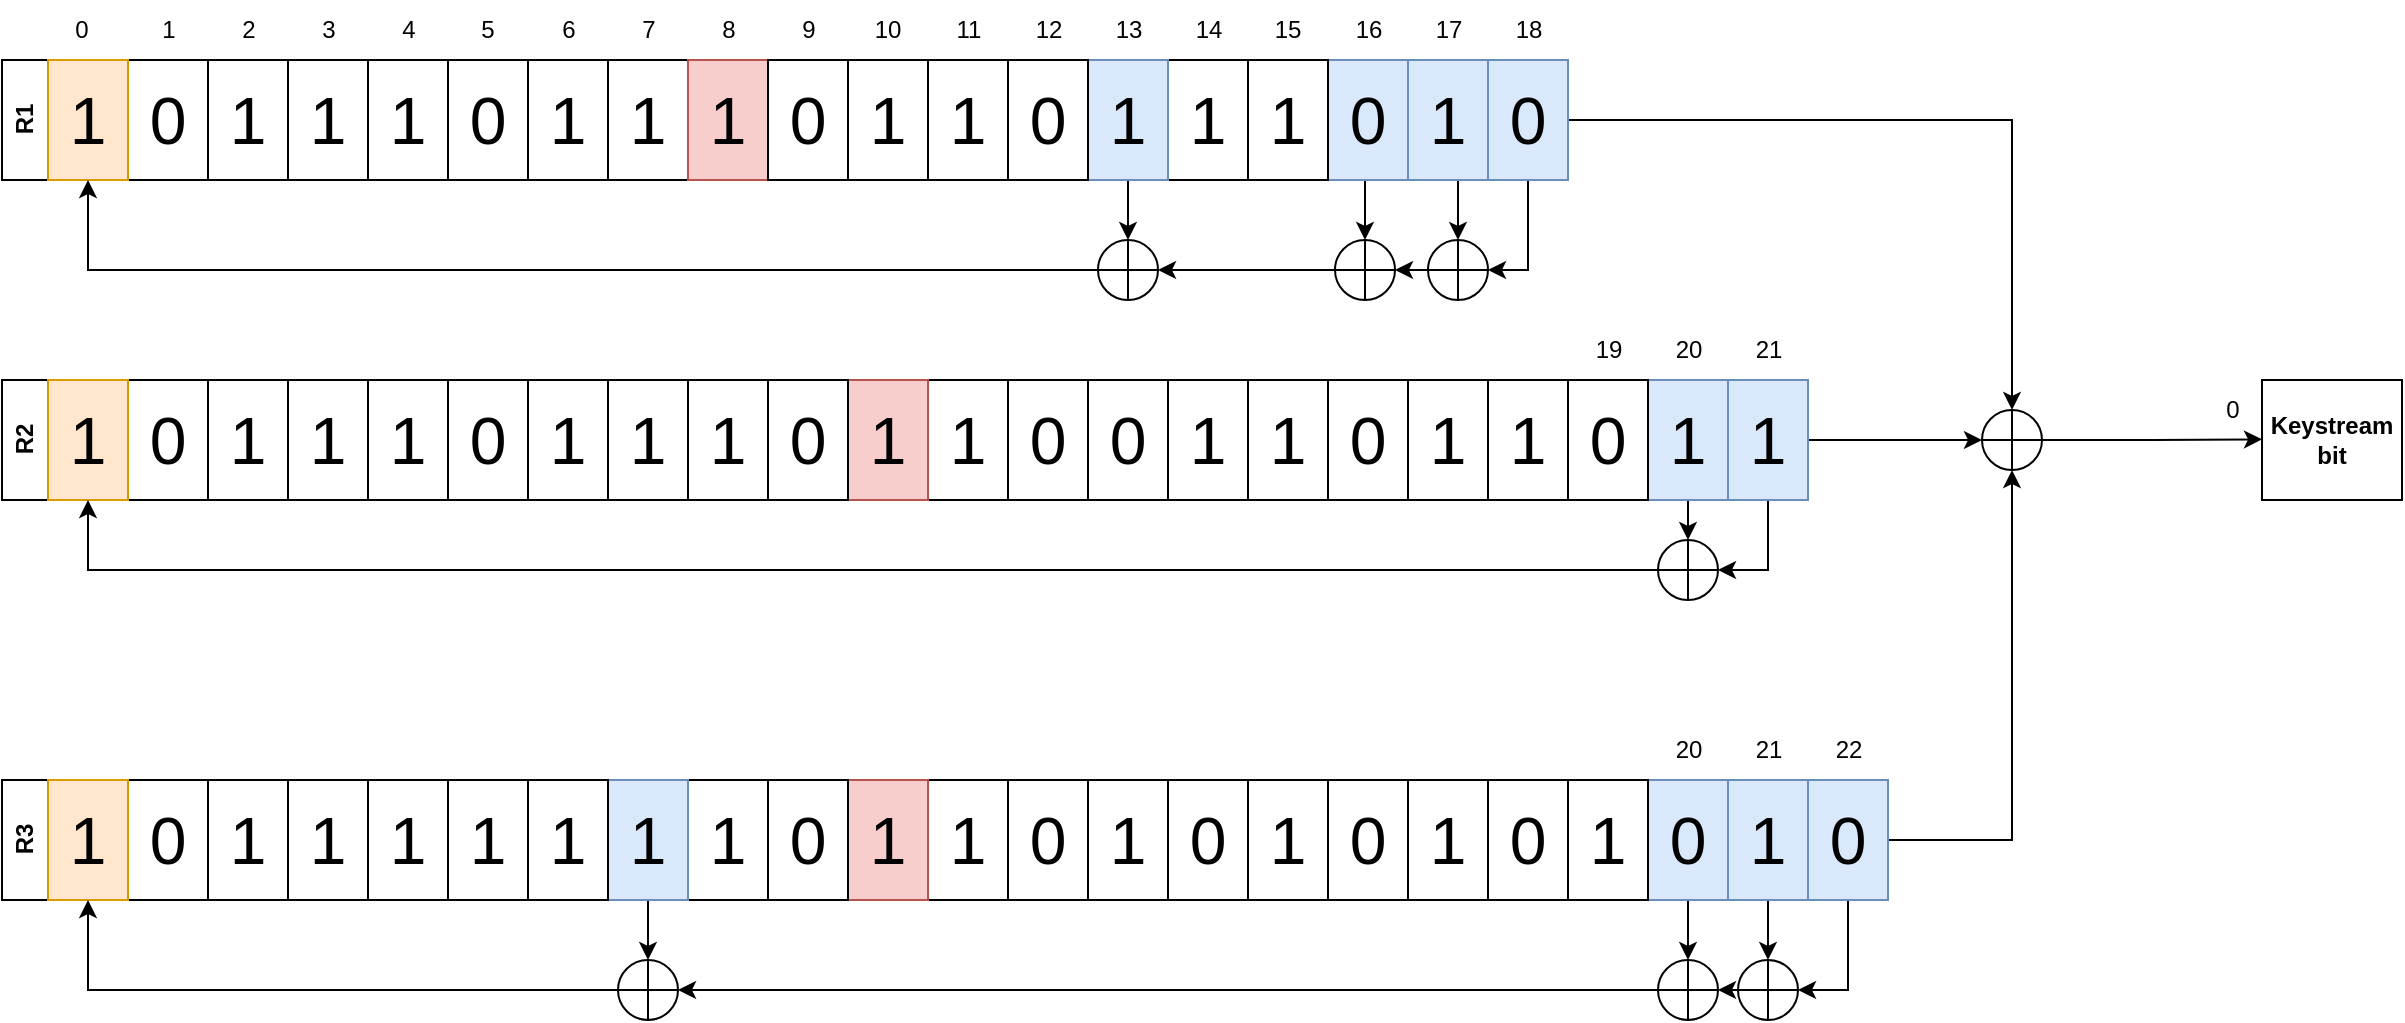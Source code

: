 <mxfile version="22.0.4" type="device">
  <diagram name="Stránka-1" id="olOWt7uCHdRaO86nPjoj">
    <mxGraphModel dx="344" dy="550" grid="1" gridSize="10" guides="1" tooltips="1" connect="1" arrows="1" fold="1" page="1" pageScale="1" pageWidth="827" pageHeight="1169" math="0" shadow="0">
      <root>
        <mxCell id="0" />
        <mxCell id="1" parent="0" />
        <mxCell id="4GWG__iaIDDm-0D2_337-187" style="edgeStyle=orthogonalEdgeStyle;rounded=0;orthogonalLoop=1;jettySize=auto;html=1;exitX=1;exitY=0.5;exitDx=0;exitDy=0;entryX=0;entryY=0.5;entryDx=0;entryDy=0;" edge="1" parent="1" source="4GWG__iaIDDm-0D2_337-28" target="4GWG__iaIDDm-0D2_337-184">
          <mxGeometry relative="1" as="geometry" />
        </mxCell>
        <mxCell id="4GWG__iaIDDm-0D2_337-28" value="R2" style="swimlane;horizontal=0;whiteSpace=wrap;html=1;container=0;" vertex="1" parent="1">
          <mxGeometry x="180" y="550" width="900" height="60" as="geometry" />
        </mxCell>
        <mxCell id="4GWG__iaIDDm-0D2_337-46" value="0" style="rounded=0;whiteSpace=wrap;html=1;fontSize=33;container=0;" vertex="1" parent="1">
          <mxGeometry x="243" y="550" width="40" height="60" as="geometry" />
        </mxCell>
        <mxCell id="4GWG__iaIDDm-0D2_337-47" value="1" style="rounded=0;whiteSpace=wrap;html=1;fontSize=33;container=0;" vertex="1" parent="1">
          <mxGeometry x="283" y="550" width="40" height="60" as="geometry" />
        </mxCell>
        <mxCell id="4GWG__iaIDDm-0D2_337-186" style="edgeStyle=orthogonalEdgeStyle;rounded=0;orthogonalLoop=1;jettySize=auto;html=1;exitX=1;exitY=0.5;exitDx=0;exitDy=0;entryX=0.5;entryY=1;entryDx=0;entryDy=0;" edge="1" parent="1" source="4GWG__iaIDDm-0D2_337-74" target="4GWG__iaIDDm-0D2_337-184">
          <mxGeometry relative="1" as="geometry" />
        </mxCell>
        <mxCell id="4GWG__iaIDDm-0D2_337-74" value="R3" style="swimlane;horizontal=0;whiteSpace=wrap;html=1;container=0;" vertex="1" parent="1">
          <mxGeometry x="180" y="750" width="943" height="60" as="geometry" />
        </mxCell>
        <mxCell id="4GWG__iaIDDm-0D2_337-92" value="0" style="rounded=0;whiteSpace=wrap;html=1;fontSize=33;container=0;" vertex="1" parent="1">
          <mxGeometry x="243" y="750" width="40" height="60" as="geometry" />
        </mxCell>
        <mxCell id="4GWG__iaIDDm-0D2_337-93" value="1" style="rounded=0;whiteSpace=wrap;html=1;fontSize=33;container=0;" vertex="1" parent="1">
          <mxGeometry x="283" y="750" width="40" height="60" as="geometry" />
        </mxCell>
        <mxCell id="4GWG__iaIDDm-0D2_337-75" value="1" style="rounded=0;whiteSpace=wrap;html=1;fontSize=33;container=0;fillColor=#ffe6cc;strokeColor=#d79b00;" vertex="1" parent="1">
          <mxGeometry x="203" y="750" width="40" height="60" as="geometry" />
        </mxCell>
        <mxCell id="4GWG__iaIDDm-0D2_337-76" value="1" style="rounded=0;whiteSpace=wrap;html=1;fontSize=33;container=0;" vertex="1" parent="1">
          <mxGeometry x="323" y="750" width="40" height="60" as="geometry" />
        </mxCell>
        <mxCell id="4GWG__iaIDDm-0D2_337-77" value="1" style="rounded=0;whiteSpace=wrap;html=1;fontSize=33;container=0;" vertex="1" parent="1">
          <mxGeometry x="363" y="750" width="40" height="60" as="geometry" />
        </mxCell>
        <mxCell id="4GWG__iaIDDm-0D2_337-175" style="edgeStyle=orthogonalEdgeStyle;rounded=0;orthogonalLoop=1;jettySize=auto;html=1;exitX=0.5;exitY=1;exitDx=0;exitDy=0;entryX=0.5;entryY=0;entryDx=0;entryDy=0;" edge="1" parent="1" source="4GWG__iaIDDm-0D2_337-78" target="4GWG__iaIDDm-0D2_337-172">
          <mxGeometry relative="1" as="geometry" />
        </mxCell>
        <mxCell id="4GWG__iaIDDm-0D2_337-78" value="1" style="rounded=0;whiteSpace=wrap;html=1;fontSize=33;container=0;fillColor=#dae8fc;strokeColor=#6c8ebf;" vertex="1" parent="1">
          <mxGeometry x="483" y="750" width="40" height="60" as="geometry" />
        </mxCell>
        <mxCell id="4GWG__iaIDDm-0D2_337-79" value="1" style="rounded=0;whiteSpace=wrap;html=1;fontSize=33;container=0;" vertex="1" parent="1">
          <mxGeometry x="443" y="750" width="40" height="60" as="geometry" />
        </mxCell>
        <mxCell id="4GWG__iaIDDm-0D2_337-80" value="1" style="rounded=0;whiteSpace=wrap;html=1;fontSize=33;container=0;" vertex="1" parent="1">
          <mxGeometry x="403" y="750" width="40" height="60" as="geometry" />
        </mxCell>
        <mxCell id="4GWG__iaIDDm-0D2_337-81" value="1" style="rounded=0;whiteSpace=wrap;html=1;fontSize=33;container=0;fillColor=none;strokeColor=none;" vertex="1" parent="1">
          <mxGeometry x="523" y="750" width="40" height="60" as="geometry" />
        </mxCell>
        <mxCell id="4GWG__iaIDDm-0D2_337-82" value="1" style="rounded=0;whiteSpace=wrap;html=1;fontSize=33;container=0;" vertex="1" parent="1">
          <mxGeometry x="643" y="750" width="40" height="60" as="geometry" />
        </mxCell>
        <mxCell id="4GWG__iaIDDm-0D2_337-83" value="1" style="rounded=0;whiteSpace=wrap;html=1;fontSize=33;container=0;fillColor=#f8cecc;strokeColor=#b85450;" vertex="1" parent="1">
          <mxGeometry x="603" y="750" width="40" height="60" as="geometry" />
        </mxCell>
        <mxCell id="4GWG__iaIDDm-0D2_337-84" value="0" style="rounded=0;whiteSpace=wrap;html=1;fontSize=33;container=0;" vertex="1" parent="1">
          <mxGeometry x="563" y="750" width="40" height="60" as="geometry" />
        </mxCell>
        <mxCell id="4GWG__iaIDDm-0D2_337-85" value="0" style="rounded=0;whiteSpace=wrap;html=1;fontSize=33;container=0;" vertex="1" parent="1">
          <mxGeometry x="923" y="750" width="40" height="60" as="geometry" />
        </mxCell>
        <mxCell id="4GWG__iaIDDm-0D2_337-86" value="1" style="rounded=0;whiteSpace=wrap;html=1;fontSize=33;container=0;" vertex="1" parent="1">
          <mxGeometry x="883" y="750" width="40" height="60" as="geometry" />
        </mxCell>
        <mxCell id="4GWG__iaIDDm-0D2_337-87" value="0" style="rounded=0;whiteSpace=wrap;html=1;fontSize=33;container=0;" vertex="1" parent="1">
          <mxGeometry x="843" y="750" width="40" height="60" as="geometry" />
        </mxCell>
        <mxCell id="4GWG__iaIDDm-0D2_337-88" value="1" style="rounded=0;whiteSpace=wrap;html=1;fontSize=33;container=0;" vertex="1" parent="1">
          <mxGeometry x="803" y="750" width="40" height="60" as="geometry" />
        </mxCell>
        <mxCell id="4GWG__iaIDDm-0D2_337-89" value="0" style="rounded=0;whiteSpace=wrap;html=1;fontSize=33;container=0;" vertex="1" parent="1">
          <mxGeometry x="763" y="750" width="40" height="60" as="geometry" />
        </mxCell>
        <mxCell id="4GWG__iaIDDm-0D2_337-90" value="1" style="rounded=0;whiteSpace=wrap;html=1;fontSize=33;container=0;" vertex="1" parent="1">
          <mxGeometry x="723" y="750" width="40" height="60" as="geometry" />
        </mxCell>
        <mxCell id="4GWG__iaIDDm-0D2_337-91" value="0" style="rounded=0;whiteSpace=wrap;html=1;fontSize=33;container=0;" vertex="1" parent="1">
          <mxGeometry x="683" y="750" width="40" height="60" as="geometry" />
        </mxCell>
        <mxCell id="4GWG__iaIDDm-0D2_337-188" style="edgeStyle=orthogonalEdgeStyle;rounded=0;orthogonalLoop=1;jettySize=auto;html=1;exitX=1;exitY=0.5;exitDx=0;exitDy=0;entryX=0.5;entryY=0;entryDx=0;entryDy=0;" edge="1" parent="1" source="4GWG__iaIDDm-0D2_337-5" target="4GWG__iaIDDm-0D2_337-184">
          <mxGeometry relative="1" as="geometry" />
        </mxCell>
        <mxCell id="4GWG__iaIDDm-0D2_337-5" value="R1" style="swimlane;horizontal=0;whiteSpace=wrap;html=1;container=0;" vertex="1" parent="1">
          <mxGeometry x="180" y="390" width="780" height="60" as="geometry" />
        </mxCell>
        <mxCell id="4GWG__iaIDDm-0D2_337-10" value="0" style="rounded=0;whiteSpace=wrap;html=1;fontSize=33;container=0;" vertex="1" parent="1">
          <mxGeometry x="243" y="390" width="40" height="60" as="geometry" />
        </mxCell>
        <mxCell id="4GWG__iaIDDm-0D2_337-11" value="1" style="rounded=0;whiteSpace=wrap;html=1;fontSize=33;container=0;" vertex="1" parent="1">
          <mxGeometry x="283" y="390" width="40" height="60" as="geometry" />
        </mxCell>
        <mxCell id="4GWG__iaIDDm-0D2_337-9" value="1" style="rounded=0;whiteSpace=wrap;html=1;fontSize=33;container=0;fillColor=#ffe6cc;strokeColor=#d79b00;" vertex="1" parent="1">
          <mxGeometry x="203" y="390" width="40" height="60" as="geometry" />
        </mxCell>
        <mxCell id="4GWG__iaIDDm-0D2_337-12" value="1" style="rounded=0;whiteSpace=wrap;html=1;fontSize=33;container=0;" vertex="1" parent="1">
          <mxGeometry x="323" y="390" width="40" height="60" as="geometry" />
        </mxCell>
        <mxCell id="4GWG__iaIDDm-0D2_337-13" value="1" style="rounded=0;whiteSpace=wrap;html=1;fontSize=33;container=0;" vertex="1" parent="1">
          <mxGeometry x="363" y="390" width="40" height="60" as="geometry" />
        </mxCell>
        <mxCell id="4GWG__iaIDDm-0D2_337-14" value="1" style="rounded=0;whiteSpace=wrap;html=1;fontSize=33;container=0;" vertex="1" parent="1">
          <mxGeometry x="483" y="390" width="40" height="60" as="geometry" />
        </mxCell>
        <mxCell id="4GWG__iaIDDm-0D2_337-15" value="1" style="rounded=0;whiteSpace=wrap;html=1;fontSize=33;container=0;" vertex="1" parent="1">
          <mxGeometry x="443" y="390" width="40" height="60" as="geometry" />
        </mxCell>
        <mxCell id="4GWG__iaIDDm-0D2_337-16" value="0" style="rounded=0;whiteSpace=wrap;html=1;fontSize=33;container=0;" vertex="1" parent="1">
          <mxGeometry x="403" y="390" width="40" height="60" as="geometry" />
        </mxCell>
        <mxCell id="4GWG__iaIDDm-0D2_337-17" value="1" style="rounded=0;whiteSpace=wrap;html=1;fontSize=33;container=0;fillColor=#f8cecc;strokeColor=#b85450;" vertex="1" parent="1">
          <mxGeometry x="523" y="390" width="40" height="60" as="geometry" />
        </mxCell>
        <mxCell id="4GWG__iaIDDm-0D2_337-18" value="1" style="rounded=0;whiteSpace=wrap;html=1;fontSize=33;container=0;" vertex="1" parent="1">
          <mxGeometry x="643" y="390" width="40" height="60" as="geometry" />
        </mxCell>
        <mxCell id="4GWG__iaIDDm-0D2_337-19" value="1" style="rounded=0;whiteSpace=wrap;html=1;fontSize=33;fillColor=none;strokeColor=default;container=0;" vertex="1" parent="1">
          <mxGeometry x="603" y="390" width="40" height="60" as="geometry" />
        </mxCell>
        <mxCell id="4GWG__iaIDDm-0D2_337-20" value="0" style="rounded=0;whiteSpace=wrap;html=1;fontSize=33;container=0;" vertex="1" parent="1">
          <mxGeometry x="563" y="390" width="40" height="60" as="geometry" />
        </mxCell>
        <mxCell id="4GWG__iaIDDm-0D2_337-159" style="edgeStyle=orthogonalEdgeStyle;rounded=0;orthogonalLoop=1;jettySize=auto;html=1;exitX=0.5;exitY=1;exitDx=0;exitDy=0;entryX=1;entryY=0.5;entryDx=0;entryDy=0;" edge="1" parent="1" source="4GWG__iaIDDm-0D2_337-21" target="4GWG__iaIDDm-0D2_337-154">
          <mxGeometry relative="1" as="geometry">
            <Array as="points">
              <mxPoint x="943" y="495" />
            </Array>
          </mxGeometry>
        </mxCell>
        <mxCell id="4GWG__iaIDDm-0D2_337-21" value="0" style="rounded=0;whiteSpace=wrap;html=1;fontSize=33;container=0;fillColor=#dae8fc;strokeColor=#6c8ebf;" vertex="1" parent="1">
          <mxGeometry x="923" y="390" width="40" height="60" as="geometry" />
        </mxCell>
        <mxCell id="4GWG__iaIDDm-0D2_337-158" style="edgeStyle=orthogonalEdgeStyle;rounded=0;orthogonalLoop=1;jettySize=auto;html=1;exitX=0.5;exitY=1;exitDx=0;exitDy=0;entryX=0.5;entryY=0;entryDx=0;entryDy=0;" edge="1" parent="1" source="4GWG__iaIDDm-0D2_337-22" target="4GWG__iaIDDm-0D2_337-154">
          <mxGeometry relative="1" as="geometry" />
        </mxCell>
        <mxCell id="4GWG__iaIDDm-0D2_337-22" value="1" style="rounded=0;whiteSpace=wrap;html=1;fontSize=33;container=0;fillColor=#dae8fc;strokeColor=#6c8ebf;" vertex="1" parent="1">
          <mxGeometry x="883" y="390" width="40" height="60" as="geometry" />
        </mxCell>
        <mxCell id="4GWG__iaIDDm-0D2_337-183" style="edgeStyle=orthogonalEdgeStyle;rounded=0;orthogonalLoop=1;jettySize=auto;html=1;exitX=0.5;exitY=1;exitDx=0;exitDy=0;entryX=0.5;entryY=0;entryDx=0;entryDy=0;" edge="1" parent="1" source="4GWG__iaIDDm-0D2_337-23" target="4GWG__iaIDDm-0D2_337-155">
          <mxGeometry relative="1" as="geometry" />
        </mxCell>
        <mxCell id="4GWG__iaIDDm-0D2_337-23" value="0" style="rounded=0;whiteSpace=wrap;html=1;fontSize=33;container=0;fillColor=#dae8fc;strokeColor=#6c8ebf;" vertex="1" parent="1">
          <mxGeometry x="843" y="390" width="40" height="60" as="geometry" />
        </mxCell>
        <mxCell id="4GWG__iaIDDm-0D2_337-24" value="1" style="rounded=0;whiteSpace=wrap;html=1;fontSize=33;container=0;" vertex="1" parent="1">
          <mxGeometry x="803" y="390" width="40" height="60" as="geometry" />
        </mxCell>
        <mxCell id="4GWG__iaIDDm-0D2_337-25" value="1" style="rounded=0;whiteSpace=wrap;html=1;fontSize=33;container=0;" vertex="1" parent="1">
          <mxGeometry x="763" y="390" width="40" height="60" as="geometry" />
        </mxCell>
        <mxCell id="4GWG__iaIDDm-0D2_337-182" style="edgeStyle=orthogonalEdgeStyle;rounded=0;orthogonalLoop=1;jettySize=auto;html=1;exitX=0.5;exitY=1;exitDx=0;exitDy=0;entryX=0.5;entryY=0;entryDx=0;entryDy=0;" edge="1" parent="1" source="4GWG__iaIDDm-0D2_337-26" target="4GWG__iaIDDm-0D2_337-153">
          <mxGeometry relative="1" as="geometry" />
        </mxCell>
        <mxCell id="4GWG__iaIDDm-0D2_337-26" value="1" style="rounded=0;whiteSpace=wrap;html=1;fontSize=33;container=0;fillColor=#dae8fc;strokeColor=#6c8ebf;" vertex="1" parent="1">
          <mxGeometry x="723" y="390" width="40" height="60" as="geometry" />
        </mxCell>
        <mxCell id="4GWG__iaIDDm-0D2_337-27" value="0" style="rounded=0;whiteSpace=wrap;html=1;fontSize=33;container=0;" vertex="1" parent="1">
          <mxGeometry x="683" y="390" width="40" height="60" as="geometry" />
        </mxCell>
        <mxCell id="4GWG__iaIDDm-0D2_337-29" value="1" style="rounded=0;whiteSpace=wrap;html=1;fontSize=33;container=0;fillColor=#ffe6cc;strokeColor=#d79b00;" vertex="1" parent="1">
          <mxGeometry x="203" y="550" width="40" height="60" as="geometry" />
        </mxCell>
        <mxCell id="4GWG__iaIDDm-0D2_337-30" value="1" style="rounded=0;whiteSpace=wrap;html=1;fontSize=33;container=0;" vertex="1" parent="1">
          <mxGeometry x="323" y="550" width="40" height="60" as="geometry" />
        </mxCell>
        <mxCell id="4GWG__iaIDDm-0D2_337-31" value="1" style="rounded=0;whiteSpace=wrap;html=1;fontSize=33;container=0;" vertex="1" parent="1">
          <mxGeometry x="363" y="550" width="40" height="60" as="geometry" />
        </mxCell>
        <mxCell id="4GWG__iaIDDm-0D2_337-32" value="1" style="rounded=0;whiteSpace=wrap;html=1;fontSize=33;container=0;" vertex="1" parent="1">
          <mxGeometry x="483" y="550" width="40" height="60" as="geometry" />
        </mxCell>
        <mxCell id="4GWG__iaIDDm-0D2_337-33" value="1" style="rounded=0;whiteSpace=wrap;html=1;fontSize=33;container=0;" vertex="1" parent="1">
          <mxGeometry x="443" y="550" width="40" height="60" as="geometry" />
        </mxCell>
        <mxCell id="4GWG__iaIDDm-0D2_337-34" value="0" style="rounded=0;whiteSpace=wrap;html=1;fontSize=33;container=0;" vertex="1" parent="1">
          <mxGeometry x="403" y="550" width="40" height="60" as="geometry" />
        </mxCell>
        <mxCell id="4GWG__iaIDDm-0D2_337-35" value="1" style="rounded=0;whiteSpace=wrap;html=1;fontSize=33;fillColor=none;strokeColor=none;container=0;" vertex="1" parent="1">
          <mxGeometry x="523" y="550" width="40" height="60" as="geometry" />
        </mxCell>
        <mxCell id="4GWG__iaIDDm-0D2_337-36" value="1" style="rounded=0;whiteSpace=wrap;html=1;fontSize=33;container=0;" vertex="1" parent="1">
          <mxGeometry x="643" y="550" width="40" height="60" as="geometry" />
        </mxCell>
        <mxCell id="4GWG__iaIDDm-0D2_337-37" value="1" style="rounded=0;whiteSpace=wrap;html=1;fontSize=33;container=0;fillColor=#f8cecc;strokeColor=#b85450;" vertex="1" parent="1">
          <mxGeometry x="603" y="550" width="40" height="60" as="geometry" />
        </mxCell>
        <mxCell id="4GWG__iaIDDm-0D2_337-38" value="0" style="rounded=0;whiteSpace=wrap;html=1;fontSize=33;container=0;" vertex="1" parent="1">
          <mxGeometry x="563" y="550" width="40" height="60" as="geometry" />
        </mxCell>
        <mxCell id="4GWG__iaIDDm-0D2_337-39" value="1" style="rounded=0;whiteSpace=wrap;html=1;fontSize=33;container=0;" vertex="1" parent="1">
          <mxGeometry x="923" y="550" width="40" height="60" as="geometry" />
        </mxCell>
        <mxCell id="4GWG__iaIDDm-0D2_337-40" value="1" style="rounded=0;whiteSpace=wrap;html=1;fontSize=33;container=0;" vertex="1" parent="1">
          <mxGeometry x="883" y="550" width="40" height="60" as="geometry" />
        </mxCell>
        <mxCell id="4GWG__iaIDDm-0D2_337-41" value="0" style="rounded=0;whiteSpace=wrap;html=1;fontSize=33;container=0;" vertex="1" parent="1">
          <mxGeometry x="843" y="550" width="40" height="60" as="geometry" />
        </mxCell>
        <mxCell id="4GWG__iaIDDm-0D2_337-42" value="1" style="rounded=0;whiteSpace=wrap;html=1;fontSize=33;container=0;" vertex="1" parent="1">
          <mxGeometry x="803" y="550" width="40" height="60" as="geometry" />
        </mxCell>
        <mxCell id="4GWG__iaIDDm-0D2_337-43" value="1" style="rounded=0;whiteSpace=wrap;html=1;fontSize=33;container=0;" vertex="1" parent="1">
          <mxGeometry x="763" y="550" width="40" height="60" as="geometry" />
        </mxCell>
        <mxCell id="4GWG__iaIDDm-0D2_337-44" value="0" style="rounded=0;whiteSpace=wrap;html=1;fontSize=33;container=0;" vertex="1" parent="1">
          <mxGeometry x="723" y="550" width="40" height="60" as="geometry" />
        </mxCell>
        <mxCell id="4GWG__iaIDDm-0D2_337-45" value="0" style="rounded=0;whiteSpace=wrap;html=1;fontSize=33;container=0;" vertex="1" parent="1">
          <mxGeometry x="683" y="550" width="40" height="60" as="geometry" />
        </mxCell>
        <mxCell id="4GWG__iaIDDm-0D2_337-163" style="edgeStyle=orthogonalEdgeStyle;rounded=0;orthogonalLoop=1;jettySize=auto;html=1;exitX=0.5;exitY=1;exitDx=0;exitDy=0;entryX=1;entryY=0.5;entryDx=0;entryDy=0;" edge="1" parent="1" source="4GWG__iaIDDm-0D2_337-119" target="4GWG__iaIDDm-0D2_337-161">
          <mxGeometry relative="1" as="geometry" />
        </mxCell>
        <mxCell id="4GWG__iaIDDm-0D2_337-119" value="1" style="rounded=0;whiteSpace=wrap;html=1;fontSize=33;container=0;fillColor=#dae8fc;strokeColor=#6c8ebf;" vertex="1" parent="1">
          <mxGeometry x="1043" y="550" width="40" height="60" as="geometry" />
        </mxCell>
        <mxCell id="4GWG__iaIDDm-0D2_337-162" style="edgeStyle=orthogonalEdgeStyle;rounded=0;orthogonalLoop=1;jettySize=auto;html=1;exitX=0.5;exitY=1;exitDx=0;exitDy=0;entryX=0.5;entryY=0;entryDx=0;entryDy=0;" edge="1" parent="1" source="4GWG__iaIDDm-0D2_337-118" target="4GWG__iaIDDm-0D2_337-161">
          <mxGeometry relative="1" as="geometry" />
        </mxCell>
        <mxCell id="4GWG__iaIDDm-0D2_337-118" value="1" style="rounded=0;whiteSpace=wrap;html=1;fontSize=33;container=0;fillColor=#dae8fc;strokeColor=#6c8ebf;" vertex="1" parent="1">
          <mxGeometry x="1003" y="550" width="40" height="60" as="geometry" />
        </mxCell>
        <mxCell id="4GWG__iaIDDm-0D2_337-120" value="0" style="rounded=0;whiteSpace=wrap;html=1;fontSize=33;container=0;" vertex="1" parent="1">
          <mxGeometry x="963" y="550" width="40" height="60" as="geometry" />
        </mxCell>
        <mxCell id="4GWG__iaIDDm-0D2_337-170" value="" style="edgeStyle=orthogonalEdgeStyle;rounded=0;orthogonalLoop=1;jettySize=auto;html=1;" edge="1" parent="1" source="4GWG__iaIDDm-0D2_337-121" target="4GWG__iaIDDm-0D2_337-168">
          <mxGeometry relative="1" as="geometry" />
        </mxCell>
        <mxCell id="4GWG__iaIDDm-0D2_337-121" value="0" style="rounded=0;whiteSpace=wrap;html=1;fontSize=33;container=0;fillColor=#dae8fc;strokeColor=#6c8ebf;" vertex="1" parent="1">
          <mxGeometry x="1003" y="750" width="40" height="60" as="geometry" />
        </mxCell>
        <mxCell id="4GWG__iaIDDm-0D2_337-122" value="1" style="rounded=0;whiteSpace=wrap;html=1;fontSize=33;container=0;" vertex="1" parent="1">
          <mxGeometry x="963" y="750" width="40" height="60" as="geometry" />
        </mxCell>
        <mxCell id="4GWG__iaIDDm-0D2_337-167" style="edgeStyle=orthogonalEdgeStyle;rounded=0;orthogonalLoop=1;jettySize=auto;html=1;exitX=0.5;exitY=1;exitDx=0;exitDy=0;entryX=0.5;entryY=0;entryDx=0;entryDy=0;" edge="1" parent="1" source="4GWG__iaIDDm-0D2_337-123" target="4GWG__iaIDDm-0D2_337-165">
          <mxGeometry relative="1" as="geometry" />
        </mxCell>
        <mxCell id="4GWG__iaIDDm-0D2_337-123" value="1" style="rounded=0;whiteSpace=wrap;html=1;fontSize=33;container=0;fillColor=#dae8fc;strokeColor=#6c8ebf;" vertex="1" parent="1">
          <mxGeometry x="1043" y="750" width="40" height="60" as="geometry" />
        </mxCell>
        <mxCell id="4GWG__iaIDDm-0D2_337-185" style="edgeStyle=orthogonalEdgeStyle;rounded=0;orthogonalLoop=1;jettySize=auto;html=1;exitX=0.5;exitY=1;exitDx=0;exitDy=0;entryX=1;entryY=0.5;entryDx=0;entryDy=0;" edge="1" parent="1" source="4GWG__iaIDDm-0D2_337-124" target="4GWG__iaIDDm-0D2_337-165">
          <mxGeometry relative="1" as="geometry" />
        </mxCell>
        <mxCell id="4GWG__iaIDDm-0D2_337-124" value="0" style="rounded=0;whiteSpace=wrap;html=1;fontSize=33;container=0;fillColor=#dae8fc;strokeColor=#6c8ebf;" vertex="1" parent="1">
          <mxGeometry x="1083" y="750" width="40" height="60" as="geometry" />
        </mxCell>
        <mxCell id="4GWG__iaIDDm-0D2_337-128" value="0" style="text;html=1;strokeColor=none;fillColor=none;align=center;verticalAlign=middle;whiteSpace=wrap;rounded=0;flipH=0;flipV=0;rotation=0;" vertex="1" parent="1">
          <mxGeometry x="210.25" y="360" width="20" height="30" as="geometry" />
        </mxCell>
        <mxCell id="4GWG__iaIDDm-0D2_337-129" value="1" style="text;html=1;strokeColor=none;fillColor=none;align=center;verticalAlign=middle;whiteSpace=wrap;rounded=0;flipH=0;flipV=0;rotation=0;" vertex="1" parent="1">
          <mxGeometry x="246.5" y="360" width="33" height="30" as="geometry" />
        </mxCell>
        <mxCell id="4GWG__iaIDDm-0D2_337-131" value="2" style="text;html=1;strokeColor=none;fillColor=none;align=center;verticalAlign=middle;whiteSpace=wrap;rounded=0;flipH=0;flipV=0;rotation=0;" vertex="1" parent="1">
          <mxGeometry x="286.5" y="360" width="33" height="30" as="geometry" />
        </mxCell>
        <mxCell id="4GWG__iaIDDm-0D2_337-132" value="3" style="text;html=1;strokeColor=none;fillColor=none;align=center;verticalAlign=middle;whiteSpace=wrap;rounded=0;flipH=0;flipV=0;rotation=0;" vertex="1" parent="1">
          <mxGeometry x="326.5" y="360" width="33" height="30" as="geometry" />
        </mxCell>
        <mxCell id="4GWG__iaIDDm-0D2_337-133" value="4" style="text;html=1;strokeColor=none;fillColor=none;align=center;verticalAlign=middle;whiteSpace=wrap;rounded=0;flipH=0;flipV=0;rotation=0;" vertex="1" parent="1">
          <mxGeometry x="366.5" y="360" width="33" height="30" as="geometry" />
        </mxCell>
        <mxCell id="4GWG__iaIDDm-0D2_337-134" value="5" style="text;html=1;strokeColor=none;fillColor=none;align=center;verticalAlign=middle;whiteSpace=wrap;rounded=0;flipH=0;flipV=0;rotation=0;" vertex="1" parent="1">
          <mxGeometry x="413" y="360" width="20" height="30" as="geometry" />
        </mxCell>
        <mxCell id="4GWG__iaIDDm-0D2_337-135" value="6" style="text;html=1;strokeColor=none;fillColor=none;align=center;verticalAlign=middle;whiteSpace=wrap;rounded=0;flipH=0;flipV=0;rotation=0;" vertex="1" parent="1">
          <mxGeometry x="446.5" y="360" width="33" height="30" as="geometry" />
        </mxCell>
        <mxCell id="4GWG__iaIDDm-0D2_337-136" value="7" style="text;html=1;strokeColor=none;fillColor=none;align=center;verticalAlign=middle;whiteSpace=wrap;rounded=0;flipH=0;flipV=0;rotation=0;" vertex="1" parent="1">
          <mxGeometry x="486.5" y="360" width="33" height="30" as="geometry" />
        </mxCell>
        <mxCell id="4GWG__iaIDDm-0D2_337-137" value="8" style="text;html=1;strokeColor=none;fillColor=none;align=center;verticalAlign=middle;whiteSpace=wrap;rounded=0;flipH=0;flipV=0;rotation=0;" vertex="1" parent="1">
          <mxGeometry x="526.5" y="360" width="33" height="30" as="geometry" />
        </mxCell>
        <mxCell id="4GWG__iaIDDm-0D2_337-138" value="9" style="text;html=1;strokeColor=none;fillColor=none;align=center;verticalAlign=middle;whiteSpace=wrap;rounded=0;flipH=0;flipV=0;rotation=0;" vertex="1" parent="1">
          <mxGeometry x="566.5" y="360" width="33" height="30" as="geometry" />
        </mxCell>
        <mxCell id="4GWG__iaIDDm-0D2_337-139" value="10" style="text;html=1;strokeColor=none;fillColor=none;align=center;verticalAlign=middle;whiteSpace=wrap;rounded=0;flipH=0;flipV=0;rotation=0;" vertex="1" parent="1">
          <mxGeometry x="613" y="360" width="20" height="30" as="geometry" />
        </mxCell>
        <mxCell id="4GWG__iaIDDm-0D2_337-140" value="11" style="text;html=1;strokeColor=none;fillColor=none;align=center;verticalAlign=middle;whiteSpace=wrap;rounded=0;flipH=0;flipV=0;rotation=0;" vertex="1" parent="1">
          <mxGeometry x="646.5" y="360" width="33" height="30" as="geometry" />
        </mxCell>
        <mxCell id="4GWG__iaIDDm-0D2_337-141" value="12" style="text;html=1;strokeColor=none;fillColor=none;align=center;verticalAlign=middle;whiteSpace=wrap;rounded=0;flipH=0;flipV=0;rotation=0;" vertex="1" parent="1">
          <mxGeometry x="686.5" y="360" width="33" height="30" as="geometry" />
        </mxCell>
        <mxCell id="4GWG__iaIDDm-0D2_337-142" value="13" style="text;html=1;strokeColor=none;fillColor=none;align=center;verticalAlign=middle;whiteSpace=wrap;rounded=0;flipH=0;flipV=0;rotation=0;" vertex="1" parent="1">
          <mxGeometry x="726.5" y="360" width="33" height="30" as="geometry" />
        </mxCell>
        <mxCell id="4GWG__iaIDDm-0D2_337-143" value="14" style="text;html=1;strokeColor=none;fillColor=none;align=center;verticalAlign=middle;whiteSpace=wrap;rounded=0;flipH=0;flipV=0;rotation=0;" vertex="1" parent="1">
          <mxGeometry x="766.5" y="360" width="33" height="30" as="geometry" />
        </mxCell>
        <mxCell id="4GWG__iaIDDm-0D2_337-144" value="15" style="text;html=1;strokeColor=none;fillColor=none;align=center;verticalAlign=middle;whiteSpace=wrap;rounded=0;flipH=0;flipV=0;rotation=0;" vertex="1" parent="1">
          <mxGeometry x="813" y="360" width="20" height="30" as="geometry" />
        </mxCell>
        <mxCell id="4GWG__iaIDDm-0D2_337-145" value="16" style="text;html=1;strokeColor=none;fillColor=none;align=center;verticalAlign=middle;whiteSpace=wrap;rounded=0;flipH=0;flipV=0;rotation=0;" vertex="1" parent="1">
          <mxGeometry x="846.5" y="360" width="33" height="30" as="geometry" />
        </mxCell>
        <mxCell id="4GWG__iaIDDm-0D2_337-146" value="17" style="text;html=1;strokeColor=none;fillColor=none;align=center;verticalAlign=middle;whiteSpace=wrap;rounded=0;flipH=0;flipV=0;rotation=0;" vertex="1" parent="1">
          <mxGeometry x="886.5" y="360" width="33" height="30" as="geometry" />
        </mxCell>
        <mxCell id="4GWG__iaIDDm-0D2_337-147" value="18" style="text;html=1;strokeColor=none;fillColor=none;align=center;verticalAlign=middle;whiteSpace=wrap;rounded=0;flipH=0;flipV=0;rotation=0;" vertex="1" parent="1">
          <mxGeometry x="927" y="360" width="33" height="30" as="geometry" />
        </mxCell>
        <mxCell id="4GWG__iaIDDm-0D2_337-160" style="edgeStyle=orthogonalEdgeStyle;rounded=0;orthogonalLoop=1;jettySize=auto;html=1;exitX=0;exitY=0.5;exitDx=0;exitDy=0;entryX=0.5;entryY=1;entryDx=0;entryDy=0;" edge="1" parent="1" source="4GWG__iaIDDm-0D2_337-153" target="4GWG__iaIDDm-0D2_337-9">
          <mxGeometry relative="1" as="geometry" />
        </mxCell>
        <mxCell id="4GWG__iaIDDm-0D2_337-153" value="" style="shape=orEllipse;perimeter=ellipsePerimeter;whiteSpace=wrap;html=1;backgroundOutline=1;" vertex="1" parent="1">
          <mxGeometry x="728" y="480" width="30" height="30" as="geometry" />
        </mxCell>
        <mxCell id="4GWG__iaIDDm-0D2_337-156" style="edgeStyle=orthogonalEdgeStyle;rounded=0;orthogonalLoop=1;jettySize=auto;html=1;exitX=0;exitY=0.5;exitDx=0;exitDy=0;entryX=1;entryY=0.5;entryDx=0;entryDy=0;" edge="1" parent="1" source="4GWG__iaIDDm-0D2_337-154" target="4GWG__iaIDDm-0D2_337-155">
          <mxGeometry relative="1" as="geometry" />
        </mxCell>
        <mxCell id="4GWG__iaIDDm-0D2_337-154" value="" style="shape=orEllipse;perimeter=ellipsePerimeter;whiteSpace=wrap;html=1;backgroundOutline=1;" vertex="1" parent="1">
          <mxGeometry x="893" y="480" width="30" height="30" as="geometry" />
        </mxCell>
        <mxCell id="4GWG__iaIDDm-0D2_337-157" style="edgeStyle=orthogonalEdgeStyle;rounded=0;orthogonalLoop=1;jettySize=auto;html=1;exitX=0;exitY=0.5;exitDx=0;exitDy=0;entryX=1;entryY=0.5;entryDx=0;entryDy=0;" edge="1" parent="1" source="4GWG__iaIDDm-0D2_337-155" target="4GWG__iaIDDm-0D2_337-153">
          <mxGeometry relative="1" as="geometry" />
        </mxCell>
        <mxCell id="4GWG__iaIDDm-0D2_337-155" value="" style="shape=orEllipse;perimeter=ellipsePerimeter;whiteSpace=wrap;html=1;backgroundOutline=1;" vertex="1" parent="1">
          <mxGeometry x="846.5" y="480" width="30" height="30" as="geometry" />
        </mxCell>
        <mxCell id="4GWG__iaIDDm-0D2_337-164" style="edgeStyle=orthogonalEdgeStyle;rounded=0;orthogonalLoop=1;jettySize=auto;html=1;exitX=0;exitY=0.5;exitDx=0;exitDy=0;entryX=0.5;entryY=1;entryDx=0;entryDy=0;" edge="1" parent="1" source="4GWG__iaIDDm-0D2_337-161" target="4GWG__iaIDDm-0D2_337-29">
          <mxGeometry relative="1" as="geometry" />
        </mxCell>
        <mxCell id="4GWG__iaIDDm-0D2_337-161" value="" style="shape=orEllipse;perimeter=ellipsePerimeter;whiteSpace=wrap;html=1;backgroundOutline=1;" vertex="1" parent="1">
          <mxGeometry x="1008" y="630" width="30" height="30" as="geometry" />
        </mxCell>
        <mxCell id="4GWG__iaIDDm-0D2_337-169" style="edgeStyle=orthogonalEdgeStyle;rounded=0;orthogonalLoop=1;jettySize=auto;html=1;exitX=0;exitY=0.5;exitDx=0;exitDy=0;entryX=1;entryY=0.5;entryDx=0;entryDy=0;" edge="1" parent="1" source="4GWG__iaIDDm-0D2_337-165" target="4GWG__iaIDDm-0D2_337-168">
          <mxGeometry relative="1" as="geometry" />
        </mxCell>
        <mxCell id="4GWG__iaIDDm-0D2_337-165" value="" style="shape=orEllipse;perimeter=ellipsePerimeter;whiteSpace=wrap;html=1;backgroundOutline=1;" vertex="1" parent="1">
          <mxGeometry x="1048" y="840" width="30" height="30" as="geometry" />
        </mxCell>
        <mxCell id="4GWG__iaIDDm-0D2_337-173" style="edgeStyle=orthogonalEdgeStyle;rounded=0;orthogonalLoop=1;jettySize=auto;html=1;exitX=0;exitY=0.5;exitDx=0;exitDy=0;entryX=1;entryY=0.5;entryDx=0;entryDy=0;" edge="1" parent="1" source="4GWG__iaIDDm-0D2_337-168" target="4GWG__iaIDDm-0D2_337-172">
          <mxGeometry relative="1" as="geometry" />
        </mxCell>
        <mxCell id="4GWG__iaIDDm-0D2_337-168" value="" style="shape=orEllipse;perimeter=ellipsePerimeter;whiteSpace=wrap;html=1;backgroundOutline=1;" vertex="1" parent="1">
          <mxGeometry x="1008" y="840" width="30" height="30" as="geometry" />
        </mxCell>
        <mxCell id="4GWG__iaIDDm-0D2_337-174" style="edgeStyle=orthogonalEdgeStyle;rounded=0;orthogonalLoop=1;jettySize=auto;html=1;exitX=0;exitY=0.5;exitDx=0;exitDy=0;" edge="1" parent="1" source="4GWG__iaIDDm-0D2_337-172" target="4GWG__iaIDDm-0D2_337-75">
          <mxGeometry relative="1" as="geometry" />
        </mxCell>
        <mxCell id="4GWG__iaIDDm-0D2_337-172" value="" style="shape=orEllipse;perimeter=ellipsePerimeter;whiteSpace=wrap;html=1;backgroundOutline=1;" vertex="1" parent="1">
          <mxGeometry x="488" y="840" width="30" height="30" as="geometry" />
        </mxCell>
        <mxCell id="4GWG__iaIDDm-0D2_337-176" value="19" style="text;html=1;strokeColor=none;fillColor=none;align=center;verticalAlign=middle;whiteSpace=wrap;rounded=0;flipH=0;flipV=0;rotation=0;" vertex="1" parent="1">
          <mxGeometry x="966.5" y="520" width="33" height="30" as="geometry" />
        </mxCell>
        <mxCell id="4GWG__iaIDDm-0D2_337-177" value="20" style="text;html=1;strokeColor=none;fillColor=none;align=center;verticalAlign=middle;whiteSpace=wrap;rounded=0;flipH=0;flipV=0;rotation=0;" vertex="1" parent="1">
          <mxGeometry x="1006.5" y="520" width="33" height="30" as="geometry" />
        </mxCell>
        <mxCell id="4GWG__iaIDDm-0D2_337-178" value="21" style="text;html=1;strokeColor=none;fillColor=none;align=center;verticalAlign=middle;whiteSpace=wrap;rounded=0;flipH=0;flipV=0;rotation=0;" vertex="1" parent="1">
          <mxGeometry x="1047" y="520" width="33" height="30" as="geometry" />
        </mxCell>
        <mxCell id="4GWG__iaIDDm-0D2_337-179" value="20" style="text;html=1;strokeColor=none;fillColor=none;align=center;verticalAlign=middle;whiteSpace=wrap;rounded=0;flipH=0;flipV=0;rotation=0;" vertex="1" parent="1">
          <mxGeometry x="1006.5" y="720" width="33" height="30" as="geometry" />
        </mxCell>
        <mxCell id="4GWG__iaIDDm-0D2_337-180" value="21" style="text;html=1;strokeColor=none;fillColor=none;align=center;verticalAlign=middle;whiteSpace=wrap;rounded=0;flipH=0;flipV=0;rotation=0;" vertex="1" parent="1">
          <mxGeometry x="1046.5" y="720" width="33" height="30" as="geometry" />
        </mxCell>
        <mxCell id="4GWG__iaIDDm-0D2_337-181" value="22" style="text;html=1;strokeColor=none;fillColor=none;align=center;verticalAlign=middle;whiteSpace=wrap;rounded=0;flipH=0;flipV=0;rotation=0;" vertex="1" parent="1">
          <mxGeometry x="1087" y="720" width="33" height="30" as="geometry" />
        </mxCell>
        <mxCell id="4GWG__iaIDDm-0D2_337-189" style="edgeStyle=orthogonalEdgeStyle;rounded=0;orthogonalLoop=1;jettySize=auto;html=1;exitX=1;exitY=0.5;exitDx=0;exitDy=0;" edge="1" parent="1" source="4GWG__iaIDDm-0D2_337-184">
          <mxGeometry relative="1" as="geometry">
            <mxPoint x="1310" y="579.667" as="targetPoint" />
          </mxGeometry>
        </mxCell>
        <mxCell id="4GWG__iaIDDm-0D2_337-184" value="" style="shape=orEllipse;perimeter=ellipsePerimeter;whiteSpace=wrap;html=1;backgroundOutline=1;" vertex="1" parent="1">
          <mxGeometry x="1170" y="565" width="30" height="30" as="geometry" />
        </mxCell>
        <mxCell id="4GWG__iaIDDm-0D2_337-190" value="&lt;b&gt;Keystream bit&lt;/b&gt;" style="whiteSpace=wrap;html=1;" vertex="1" parent="1">
          <mxGeometry x="1310" y="550" width="70" height="60" as="geometry" />
        </mxCell>
        <mxCell id="4GWG__iaIDDm-0D2_337-191" value="0" style="text;html=1;align=center;verticalAlign=middle;resizable=0;points=[];autosize=1;strokeColor=none;fillColor=none;" vertex="1" parent="1">
          <mxGeometry x="1280" y="550" width="30" height="30" as="geometry" />
        </mxCell>
      </root>
    </mxGraphModel>
  </diagram>
</mxfile>
